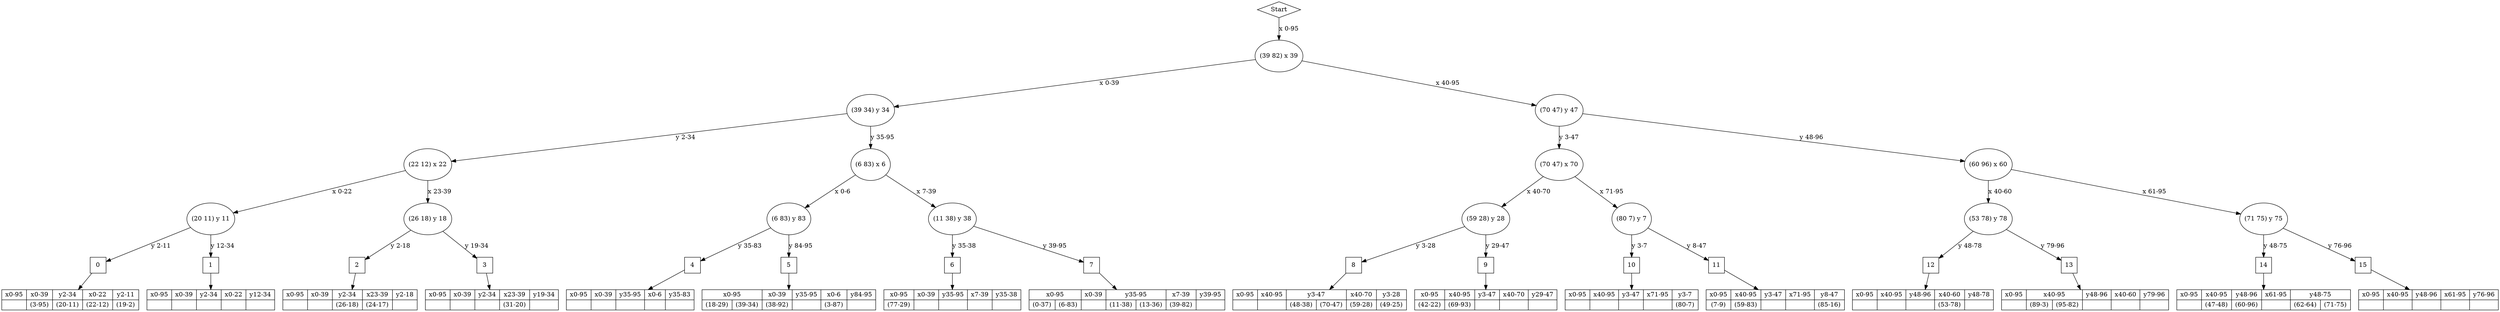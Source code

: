 digraph graphname{
ratio="fill";margin=0;
Node0 [shape=diamond label="Start"]
Node0 -> Node1 [label="x 0-95"]
Node1 [width=1 height=1 label ="(39 82) x 39"]
Node1 -> Node2 [label="x 0-39"]
Node2 [width=1 height=1 label ="(39 34) y 34"]
Node2 -> Node3 [label="y 2-34"]
Node3 [width=1 height=1 label ="(22 12) x 22"]
Node3 -> Node4 [label="x 0-22"]
Node4 [width=1 height=1 label ="(20 11) y 11"]
Node4 -> Node5 [label="y 2-11"]
Node5 [shape=rectangle width=0.5 height=0.5 label="0"]
struct26 [shape=record label=" {x0-95|{}}|{x0-39|{ (3-95)}}|{y2-34|{ (20-11)}}|{x0-22|{ (22-12)}}|{y2-11|{ (19-2)}}"]
Node5 -> struct26
Node4 -> Node6 [label="y 12-34"]
Node6 [shape=rectangle width=0.5 height=0.5 label="1"]
struct31 [shape=record label=" {x0-95|{}}|{x0-39|{}}|{y2-34|{}}|{x0-22|{}}|{y12-34|{}}"]
Node6 -> struct31
Node3 -> Node7 [label="x 23-39"]
Node7 [width=1 height=1 label ="(26 18) y 18"]
Node7 -> Node8 [label="y 2-18"]
Node8 [shape=rectangle width=0.5 height=0.5 label="2"]
struct41 [shape=record label=" {x0-95|{}}|{x0-39|{}}|{y2-34|{ (26-18)}}|{x23-39|{ (24-17)}}|{y2-18|{}}"]
Node8 -> struct41
Node7 -> Node9 [label="y 19-34"]
Node9 [shape=rectangle width=0.5 height=0.5 label="3"]
struct46 [shape=record label=" {x0-95|{}}|{x0-39|{}}|{y2-34|{}}|{x23-39|{ (31-20)}}|{y19-34|{}}"]
Node9 -> struct46
Node2 -> Node10 [label="y 35-95"]
Node10 [width=1 height=1 label ="(6 83) x 6"]
Node10 -> Node11 [label="x 0-6"]
Node11 [width=1 height=1 label ="(6 83) y 83"]
Node11 -> Node12 [label="y 35-83"]
Node12 [shape=rectangle width=0.5 height=0.5 label="4"]
struct61 [shape=record label=" {x0-95|{}}|{x0-39|{}}|{y35-95|{}}|{x0-6|{}}|{y35-83|{}}"]
Node12 -> struct61
Node11 -> Node13 [label="y 84-95"]
Node13 [shape=rectangle width=0.5 height=0.5 label="5"]
struct66 [shape=record label=" {x0-95|{ (18-29)|(39-34)}}|{x0-39|{ (38-92)}}|{y35-95|{}}|{x0-6|{ (3-87)}}|{y84-95|{}}"]
Node13 -> struct66
Node10 -> Node14 [label="x 7-39"]
Node14 [width=1 height=1 label ="(11 38) y 38"]
Node14 -> Node15 [label="y 35-38"]
Node15 [shape=rectangle width=0.5 height=0.5 label="6"]
struct76 [shape=record label=" {x0-95|{ (77-29)}}|{x0-39|{}}|{y35-95|{}}|{x7-39|{}}|{y35-38|{}}"]
Node15 -> struct76
Node14 -> Node16 [label="y 39-95"]
Node16 [shape=rectangle width=0.5 height=0.5 label="7"]
struct81 [shape=record label=" {x0-95|{ (0-37)|(6-83)}}|{x0-39|{}}|{y35-95|{ (11-38)|(13-36)}}|{x7-39|{ (39-82)}}|{y39-95|{}}"]
Node16 -> struct81
Node1 -> Node17 [label="x 40-95"]
Node17 [width=1 height=1 label ="(70 47) y 47"]
Node17 -> Node18 [label="y 3-47"]
Node18 [width=1 height=1 label ="(70 47) x 70"]
Node18 -> Node19 [label="x 40-70"]
Node19 [width=1 height=1 label ="(59 28) y 28"]
Node19 -> Node20 [label="y 3-28"]
Node20 [shape=rectangle width=0.5 height=0.5 label="8"]
struct101 [shape=record label=" {x0-95|{}}|{x40-95|{}}|{y3-47|{ (48-38)|(70-47)}}|{x40-70|{ (59-28)}}|{y3-28|{ (49-25)}}"]
Node20 -> struct101
Node19 -> Node21 [label="y 29-47"]
Node21 [shape=rectangle width=0.5 height=0.5 label="9"]
struct106 [shape=record label=" {x0-95|{ (42-22)}}|{x40-95|{ (69-93)}}|{y3-47|{}}|{x40-70|{}}|{y29-47|{}}"]
Node21 -> struct106
Node18 -> Node22 [label="x 71-95"]
Node22 [width=1 height=1 label ="(80 7) y 7"]
Node22 -> Node23 [label="y 3-7"]
Node23 [shape=rectangle width=0.5 height=0.5 label="10"]
struct116 [shape=record label=" {x0-95|{}}|{x40-95|{}}|{y3-47|{}}|{x71-95|{}}|{y3-7|{ (80-7)}}"]
Node23 -> struct116
Node22 -> Node24 [label="y 8-47"]
Node24 [shape=rectangle width=0.5 height=0.5 label="11"]
struct121 [shape=record label=" {x0-95|{ (7-9)}}|{x40-95|{ (59-83)}}|{y3-47|{}}|{x71-95|{}}|{y8-47|{ (85-16)}}"]
Node24 -> struct121
Node17 -> Node25 [label="y 48-96"]
Node25 [width=1 height=1 label ="(60 96) x 60"]
Node25 -> Node26 [label="x 40-60"]
Node26 [width=1 height=1 label ="(53 78) y 78"]
Node26 -> Node27 [label="y 48-78"]
Node27 [shape=rectangle width=0.5 height=0.5 label="12"]
struct136 [shape=record label=" {x0-95|{}}|{x40-95|{}}|{y48-96|{}}|{x40-60|{ (53-78)}}|{y48-78|{}}"]
Node27 -> struct136
Node26 -> Node28 [label="y 79-96"]
Node28 [shape=rectangle width=0.5 height=0.5 label="13"]
struct141 [shape=record label=" {x0-95|{}}|{x40-95|{ (89-3)|(95-82)}}|{y48-96|{}}|{x40-60|{}}|{y79-96|{}}"]
Node28 -> struct141
Node25 -> Node29 [label="x 61-95"]
Node29 [width=1 height=1 label ="(71 75) y 75"]
Node29 -> Node30 [label="y 48-75"]
Node30 [shape=rectangle width=0.5 height=0.5 label="14"]
struct151 [shape=record label=" {x0-95|{}}|{x40-95|{ (47-48)}}|{y48-96|{ (60-96)}}|{x61-95|{}}|{y48-75|{ (62-64)|(71-75)}}"]
Node30 -> struct151
Node29 -> Node31 [label="y 76-96"]
Node31 [shape=rectangle width=0.5 height=0.5 label="15"]
struct156 [shape=record label=" {x0-95|{}}|{x40-95|{}}|{y48-96|{}}|{x61-95|{}}|{y76-96|{}}"]
Node31 -> struct156
}
